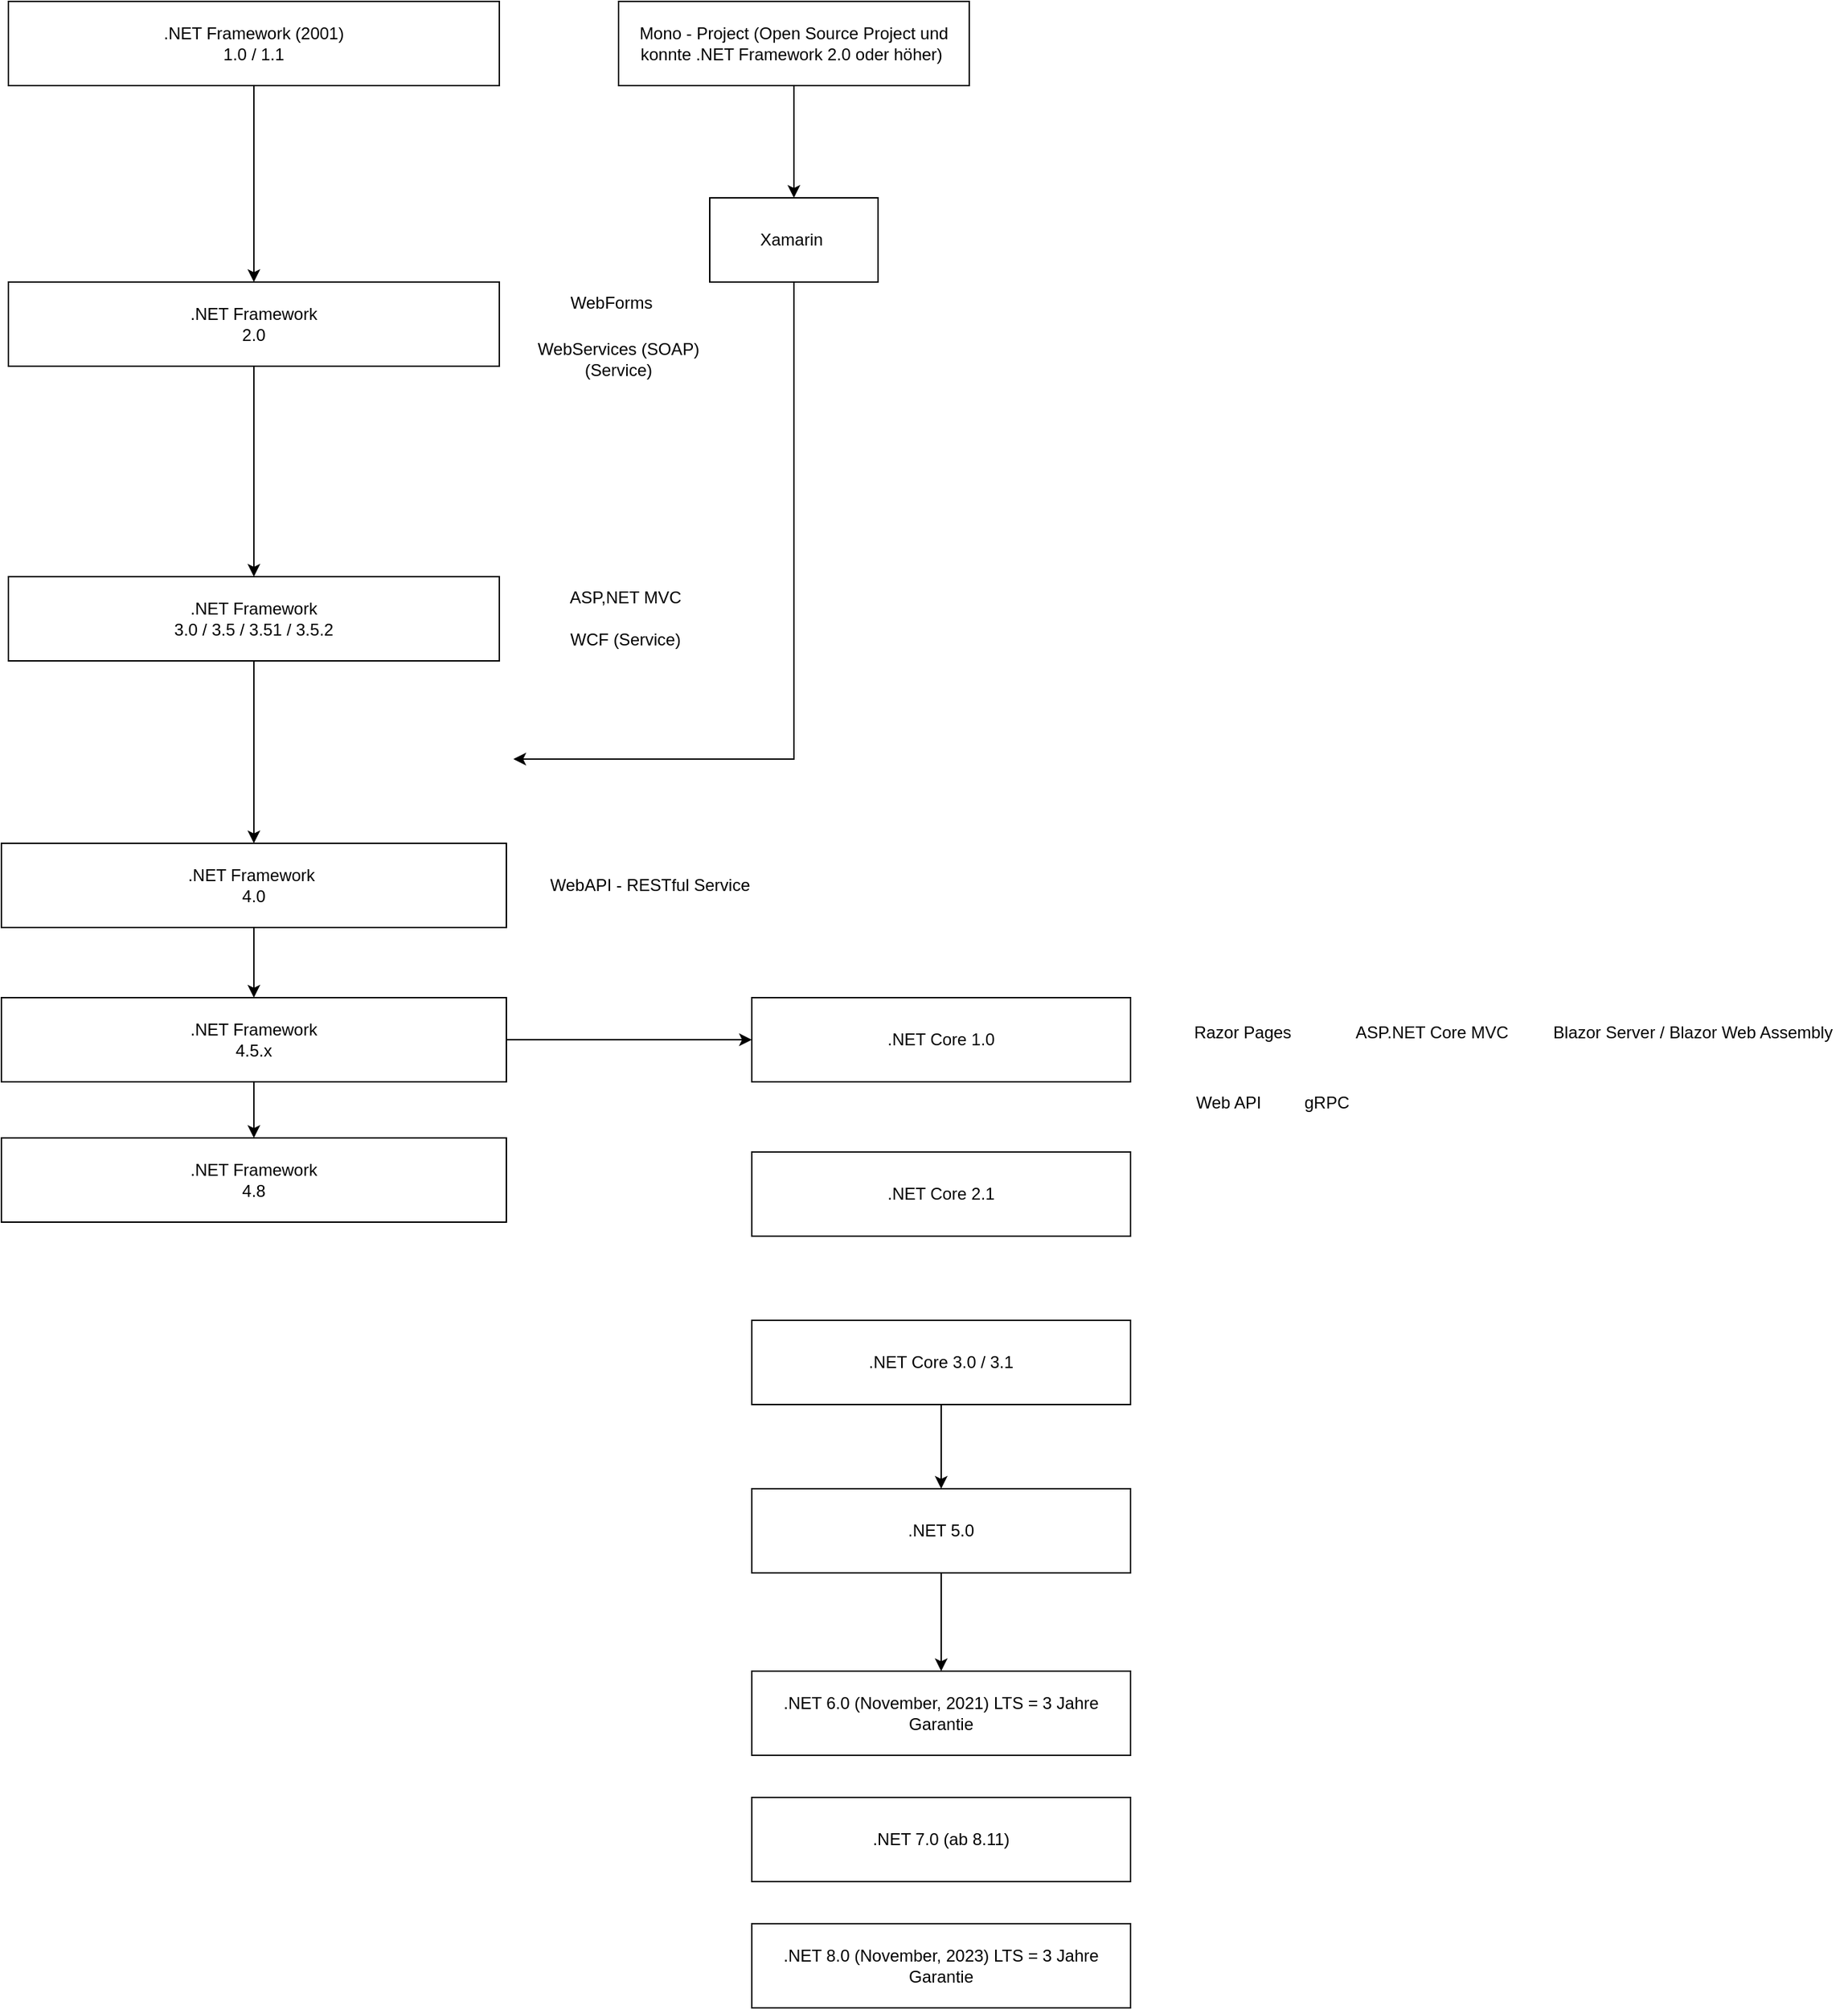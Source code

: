 <mxfile version="20.3.0" type="device"><diagram id="kI_6yMqyEDcDTOWtsGyS" name="Seite-1"><mxGraphModel dx="1422" dy="786" grid="1" gridSize="10" guides="1" tooltips="1" connect="1" arrows="1" fold="1" page="1" pageScale="1" pageWidth="827" pageHeight="1169" math="0" shadow="0"><root><mxCell id="0"/><mxCell id="1" parent="0"/><mxCell id="pgyfkdP6fVsVinc49jNJ-1" value=".NET Framework (2001)&lt;br&gt;1.0 / 1.1" style="rounded=0;whiteSpace=wrap;html=1;" parent="1" vertex="1"><mxGeometry x="40" y="40" width="350" height="60" as="geometry"/></mxCell><mxCell id="pgyfkdP6fVsVinc49jNJ-2" value="" style="endArrow=classic;html=1;rounded=0;exitX=0.5;exitY=1;exitDx=0;exitDy=0;" parent="1" source="pgyfkdP6fVsVinc49jNJ-1" edge="1"><mxGeometry width="50" height="50" relative="1" as="geometry"><mxPoint x="390" y="340" as="sourcePoint"/><mxPoint x="215" y="240" as="targetPoint"/></mxGeometry></mxCell><mxCell id="pgyfkdP6fVsVinc49jNJ-3" value=".NET Framework&lt;br&gt;2.0" style="rounded=0;whiteSpace=wrap;html=1;" parent="1" vertex="1"><mxGeometry x="40" y="240" width="350" height="60" as="geometry"/></mxCell><mxCell id="pgyfkdP6fVsVinc49jNJ-4" value=".NET Framework&lt;br&gt;3.0 / 3.5 / 3.51 / 3.5.2" style="rounded=0;whiteSpace=wrap;html=1;" parent="1" vertex="1"><mxGeometry x="40" y="450" width="350" height="60" as="geometry"/></mxCell><mxCell id="pgyfkdP6fVsVinc49jNJ-5" value="" style="endArrow=classic;html=1;rounded=0;exitX=0.5;exitY=1;exitDx=0;exitDy=0;" parent="1" source="pgyfkdP6fVsVinc49jNJ-3" target="pgyfkdP6fVsVinc49jNJ-4" edge="1"><mxGeometry width="50" height="50" relative="1" as="geometry"><mxPoint x="390" y="430" as="sourcePoint"/><mxPoint x="440" y="380" as="targetPoint"/></mxGeometry></mxCell><mxCell id="pgyfkdP6fVsVinc49jNJ-6" value="" style="endArrow=classic;html=1;rounded=0;exitX=0.5;exitY=1;exitDx=0;exitDy=0;" parent="1" source="pgyfkdP6fVsVinc49jNJ-4" target="pgyfkdP6fVsVinc49jNJ-7" edge="1"><mxGeometry width="50" height="50" relative="1" as="geometry"><mxPoint x="390" y="620" as="sourcePoint"/><mxPoint x="440" y="570" as="targetPoint"/></mxGeometry></mxCell><mxCell id="pgyfkdP6fVsVinc49jNJ-7" value=".NET Framework&amp;nbsp;&lt;br&gt;4.0" style="rounded=0;whiteSpace=wrap;html=1;" parent="1" vertex="1"><mxGeometry x="35" y="640" width="360" height="60" as="geometry"/></mxCell><mxCell id="pgyfkdP6fVsVinc49jNJ-8" value=".NET Framework&lt;br&gt;4.5.x" style="rounded=0;whiteSpace=wrap;html=1;" parent="1" vertex="1"><mxGeometry x="35" y="750" width="360" height="60" as="geometry"/></mxCell><mxCell id="pgyfkdP6fVsVinc49jNJ-9" value=".NET Framework&lt;br&gt;4.8" style="rounded=0;whiteSpace=wrap;html=1;" parent="1" vertex="1"><mxGeometry x="35" y="850" width="360" height="60" as="geometry"/></mxCell><mxCell id="pgyfkdP6fVsVinc49jNJ-10" value="" style="endArrow=classic;html=1;rounded=0;exitX=0.5;exitY=1;exitDx=0;exitDy=0;entryX=0.5;entryY=0;entryDx=0;entryDy=0;" parent="1" source="pgyfkdP6fVsVinc49jNJ-7" target="pgyfkdP6fVsVinc49jNJ-8" edge="1"><mxGeometry width="50" height="50" relative="1" as="geometry"><mxPoint x="390" y="800" as="sourcePoint"/><mxPoint x="440" y="750" as="targetPoint"/></mxGeometry></mxCell><mxCell id="pgyfkdP6fVsVinc49jNJ-11" value="" style="endArrow=classic;html=1;rounded=0;exitX=0.5;exitY=1;exitDx=0;exitDy=0;entryX=0.5;entryY=0;entryDx=0;entryDy=0;" parent="1" source="pgyfkdP6fVsVinc49jNJ-8" target="pgyfkdP6fVsVinc49jNJ-9" edge="1"><mxGeometry width="50" height="50" relative="1" as="geometry"><mxPoint x="390" y="800" as="sourcePoint"/><mxPoint x="440" y="750" as="targetPoint"/></mxGeometry></mxCell><mxCell id="pgyfkdP6fVsVinc49jNJ-12" value=".NET Core 1.0" style="rounded=0;whiteSpace=wrap;html=1;" parent="1" vertex="1"><mxGeometry x="570" y="750" width="270" height="60" as="geometry"/></mxCell><mxCell id="pgyfkdP6fVsVinc49jNJ-13" value="" style="endArrow=classic;html=1;rounded=0;exitX=1;exitY=0.5;exitDx=0;exitDy=0;entryX=0;entryY=0.5;entryDx=0;entryDy=0;" parent="1" source="pgyfkdP6fVsVinc49jNJ-8" target="pgyfkdP6fVsVinc49jNJ-12" edge="1"><mxGeometry width="50" height="50" relative="1" as="geometry"><mxPoint x="440" y="650" as="sourcePoint"/><mxPoint x="490" y="600" as="targetPoint"/></mxGeometry></mxCell><mxCell id="pgyfkdP6fVsVinc49jNJ-14" value=".NET Core 2.1" style="rounded=0;whiteSpace=wrap;html=1;" parent="1" vertex="1"><mxGeometry x="570" y="860" width="270" height="60" as="geometry"/></mxCell><mxCell id="pgyfkdP6fVsVinc49jNJ-15" value=".NET Core 3.0 / 3.1" style="rounded=0;whiteSpace=wrap;html=1;" parent="1" vertex="1"><mxGeometry x="570" y="980" width="270" height="60" as="geometry"/></mxCell><mxCell id="pgyfkdP6fVsVinc49jNJ-16" value=".NET 5.0" style="rounded=0;whiteSpace=wrap;html=1;" parent="1" vertex="1"><mxGeometry x="570" y="1100" width="270" height="60" as="geometry"/></mxCell><mxCell id="pgyfkdP6fVsVinc49jNJ-17" value="" style="endArrow=classic;html=1;rounded=0;exitX=0.5;exitY=1;exitDx=0;exitDy=0;entryX=0.5;entryY=0;entryDx=0;entryDy=0;" parent="1" source="pgyfkdP6fVsVinc49jNJ-15" target="pgyfkdP6fVsVinc49jNJ-16" edge="1"><mxGeometry width="50" height="50" relative="1" as="geometry"><mxPoint x="440" y="1040" as="sourcePoint"/><mxPoint x="490" y="990" as="targetPoint"/></mxGeometry></mxCell><mxCell id="pgyfkdP6fVsVinc49jNJ-18" value=".NET 6.0 (November, 2021) LTS = 3 Jahre Garantie" style="rounded=0;whiteSpace=wrap;html=1;" parent="1" vertex="1"><mxGeometry x="570" y="1230" width="270" height="60" as="geometry"/></mxCell><mxCell id="pgyfkdP6fVsVinc49jNJ-19" value=".NET 7.0 (ab 8.11)" style="rounded=0;whiteSpace=wrap;html=1;" parent="1" vertex="1"><mxGeometry x="570" y="1320" width="270" height="60" as="geometry"/></mxCell><mxCell id="pgyfkdP6fVsVinc49jNJ-20" value="" style="endArrow=classic;html=1;rounded=0;exitX=0.5;exitY=1;exitDx=0;exitDy=0;entryX=0.5;entryY=0;entryDx=0;entryDy=0;" parent="1" source="pgyfkdP6fVsVinc49jNJ-16" target="pgyfkdP6fVsVinc49jNJ-18" edge="1"><mxGeometry width="50" height="50" relative="1" as="geometry"><mxPoint x="440" y="1320" as="sourcePoint"/><mxPoint x="490" y="1270" as="targetPoint"/></mxGeometry></mxCell><mxCell id="pgyfkdP6fVsVinc49jNJ-21" value="Mono - Project (Open Source Project und konnte .NET Framework 2.0 oder höher)&amp;nbsp;" style="rounded=0;whiteSpace=wrap;html=1;" parent="1" vertex="1"><mxGeometry x="475" y="40" width="250" height="60" as="geometry"/></mxCell><mxCell id="pgyfkdP6fVsVinc49jNJ-22" value="" style="endArrow=classic;html=1;rounded=0;exitX=0.5;exitY=1;exitDx=0;exitDy=0;" parent="1" source="pgyfkdP6fVsVinc49jNJ-21" target="pgyfkdP6fVsVinc49jNJ-23" edge="1"><mxGeometry width="50" height="50" relative="1" as="geometry"><mxPoint x="440" y="170" as="sourcePoint"/><mxPoint x="595" y="180" as="targetPoint"/></mxGeometry></mxCell><mxCell id="pgyfkdP6fVsVinc49jNJ-23" value="Xamarin&amp;nbsp;" style="rounded=0;whiteSpace=wrap;html=1;" parent="1" vertex="1"><mxGeometry x="540" y="180" width="120" height="60" as="geometry"/></mxCell><mxCell id="pgyfkdP6fVsVinc49jNJ-24" value="" style="endArrow=classic;html=1;rounded=0;exitX=0.5;exitY=1;exitDx=0;exitDy=0;" parent="1" source="pgyfkdP6fVsVinc49jNJ-23" edge="1"><mxGeometry width="50" height="50" relative="1" as="geometry"><mxPoint x="440" y="170" as="sourcePoint"/><mxPoint x="400" y="580" as="targetPoint"/><Array as="points"><mxPoint x="600" y="580"/></Array></mxGeometry></mxCell><mxCell id="6whHQjn2r7TERJJist36-1" value="WebForms" style="text;html=1;strokeColor=none;fillColor=none;align=center;verticalAlign=middle;whiteSpace=wrap;rounded=0;" parent="1" vertex="1"><mxGeometry x="410" y="240" width="120" height="30" as="geometry"/></mxCell><mxCell id="6whHQjn2r7TERJJist36-2" value="WebServices (SOAP) (Service)" style="text;html=1;strokeColor=none;fillColor=none;align=center;verticalAlign=middle;whiteSpace=wrap;rounded=0;" parent="1" vertex="1"><mxGeometry x="410" y="280" width="130" height="30" as="geometry"/></mxCell><mxCell id="6whHQjn2r7TERJJist36-3" value="WCF (Service)" style="text;html=1;strokeColor=none;fillColor=none;align=center;verticalAlign=middle;whiteSpace=wrap;rounded=0;" parent="1" vertex="1"><mxGeometry x="420" y="480" width="120" height="30" as="geometry"/></mxCell><mxCell id="6whHQjn2r7TERJJist36-4" value="ASP,NET MVC" style="text;html=1;strokeColor=none;fillColor=none;align=center;verticalAlign=middle;whiteSpace=wrap;rounded=0;" parent="1" vertex="1"><mxGeometry x="420" y="450" width="120" height="30" as="geometry"/></mxCell><mxCell id="6whHQjn2r7TERJJist36-5" value="WebAPI - RESTful Service" style="text;html=1;strokeColor=none;fillColor=none;align=center;verticalAlign=middle;whiteSpace=wrap;rounded=0;" parent="1" vertex="1"><mxGeometry x="415" y="655" width="165" height="30" as="geometry"/></mxCell><mxCell id="6whHQjn2r7TERJJist36-6" value="Razor Pages" style="text;html=1;strokeColor=none;fillColor=none;align=center;verticalAlign=middle;whiteSpace=wrap;rounded=0;" parent="1" vertex="1"><mxGeometry x="860" y="760" width="120" height="30" as="geometry"/></mxCell><mxCell id="6whHQjn2r7TERJJist36-7" value="ASP.NET Core MVC" style="text;html=1;strokeColor=none;fillColor=none;align=center;verticalAlign=middle;whiteSpace=wrap;rounded=0;" parent="1" vertex="1"><mxGeometry x="990" y="760" width="130" height="30" as="geometry"/></mxCell><mxCell id="6whHQjn2r7TERJJist36-8" value="Blazor Server / Blazor Web Assembly" style="text;html=1;strokeColor=none;fillColor=none;align=center;verticalAlign=middle;whiteSpace=wrap;rounded=0;" parent="1" vertex="1"><mxGeometry x="1130.5" y="760" width="220" height="30" as="geometry"/></mxCell><mxCell id="6whHQjn2r7TERJJist36-9" value="Web API" style="text;html=1;strokeColor=none;fillColor=none;align=center;verticalAlign=middle;whiteSpace=wrap;rounded=0;" parent="1" vertex="1"><mxGeometry x="880" y="810" width="60" height="30" as="geometry"/></mxCell><mxCell id="6whHQjn2r7TERJJist36-10" value="gRPC" style="text;html=1;strokeColor=none;fillColor=none;align=center;verticalAlign=middle;whiteSpace=wrap;rounded=0;" parent="1" vertex="1"><mxGeometry x="950" y="810" width="60" height="30" as="geometry"/></mxCell><mxCell id="QcSMuCkcZ7Fh96_GXS5D-1" value=".NET 8.0 (November, 2023) LTS = 3 Jahre Garantie" style="rounded=0;whiteSpace=wrap;html=1;" vertex="1" parent="1"><mxGeometry x="570" y="1410" width="270" height="60" as="geometry"/></mxCell></root></mxGraphModel></diagram></mxfile>